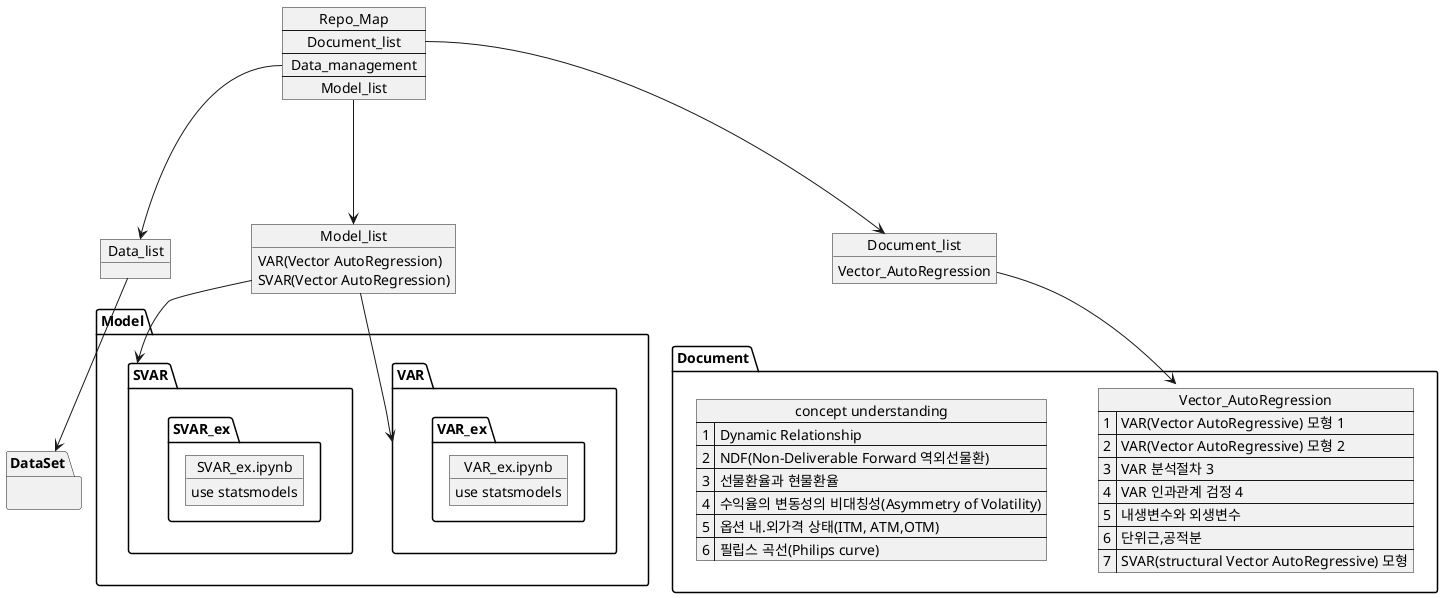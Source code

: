 @startuml Repo_Map
/' 
2023.04.27
start alpha ver 0.2
by Augstine_Kim (Kim Eui Cheol)
'/ 

object Data_list
object Model_list
 Model_list : VAR(Vector AutoRegression)
 Model_list : SVAR(Vector AutoRegression)
object Document_list
 Document_list :  Vector_AutoRegression

/'
  DataSet source
'/
package DataSet {

}

/'
  Models
'/
package Model {
    package VAR {
        object VAR_ex.ipynb
            VAR_ex.ipynb : use statsmodels
    }
    package SVAR {
        object SVAR_ex.ipynb
            SVAR_ex.ipynb : use statsmodels
    }
}

/'
  Documents 
'/
package Document {
    map "Vector_AutoRegression" as doc {
        1=>VAR(Vector AutoRegressive) 모형 1
        2=>VAR(Vector AutoRegressive) 모형 2
        3=>VAR 분석절차 3
        4=>VAR 인과관계 검정 4
        5=>내생변수와 외생변수
        6=>단위근,공적분
        7=>SVAR(structural Vector AutoRegressive) 모형
    }

    map "concept understanding" as concept {
        1=>Dynamic Relationship
        2=>NDF(Non-Deliverable Forward 역외선물환)
        3=>선물환율과 현물환율
        4=>수익율의 변동성의 비대칭성(Asymmetry of Volatility)
        5=>옵션 내.외가격 상태(ITM, ATM,OTM)
        6=>필립스 곡선(Philips curve)
    }

 }

/'
  Relation connect
'/
Data_list --> DataSet
Model_list --> VAR
Model_list --> SVAR
Document_list --> doc

map "Repo_Map" as unit  {
    Document_list *---> Document_list
    Data_management *---> Data_list
    Model_list *---> Model_list
}


@enduml